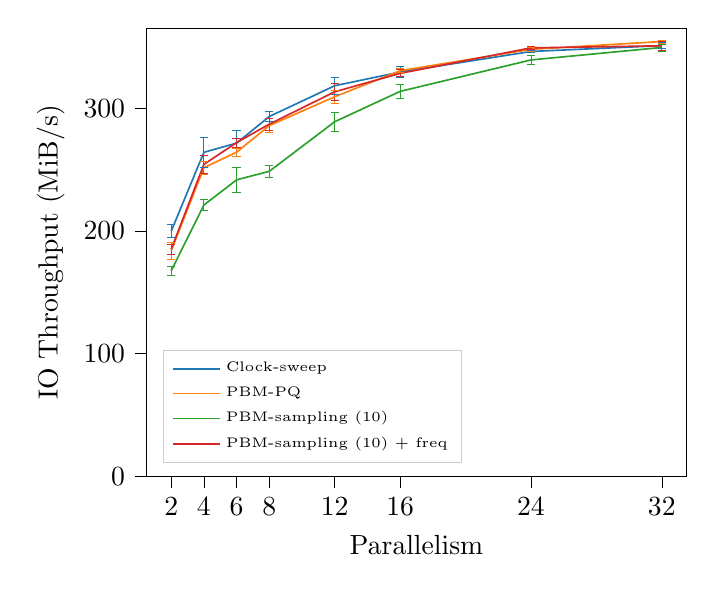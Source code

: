 % This file was created with tikzplotlib v0.10.1.
\begin{tikzpicture}

\definecolor{crimson2143940}{RGB}{214,39,40}
\definecolor{darkgray176}{RGB}{176,176,176}
\definecolor{darkorange25512714}{RGB}{255,127,14}
\definecolor{forestgreen4416044}{RGB}{44,160,44}
\definecolor{lightgray204}{RGB}{204,204,204}
\definecolor{steelblue31119180}{RGB}{31,119,180}

\begin{axis}[
legend cell align={left},
legend style={
  font=\tiny,
  fill opacity=0.8,
  draw opacity=1,
  text opacity=1,
  at={(0.03,0.03)},
  anchor=south west,
  draw=lightgray204
},
tick align=outside,
tick pos=left,
%title={Hardware IO rate vs parallelism - Sequential Scan Microbenchmarks},
x grid style={darkgray176},
xlabel={Parallelism},
xtick=data,
xmin=0.5, xmax=33.5,
xtick style={color=black},
y grid style={darkgray176},
ylabel={IO Throughput (MiB/s)},
ymin=0, ymax=365.046,
ytick style={color=black}
]
\path [draw=steelblue31119180, line width=0.3px]
(axis cs:2,194.317)
--(axis cs:2,205.211);

\path [draw=steelblue31119180, line width=0.3px]
(axis cs:4,251.808)
--(axis cs:4,276.234);

\path [draw=steelblue31119180, line width=0.3px]
(axis cs:6,261.072)
--(axis cs:6,281.93);

\path [draw=steelblue31119180, line width=0.3px]
(axis cs:8,289.207)
--(axis cs:8,297.125);

\path [draw=steelblue31119180, line width=0.3px]
(axis cs:12,311.34)
--(axis cs:12,325.086);

\path [draw=steelblue31119180, line width=0.3px]
(axis cs:16,325.098)
--(axis cs:16,333.617);

\path [draw=steelblue31119180, line width=0.3px]
(axis cs:24,345.162)
--(axis cs:24,347.069);

\path [draw=steelblue31119180, line width=0.3px]
(axis cs:32,348.466)
--(axis cs:32,353.289);

\addplot [line width=0.3px, steelblue31119180, mark=-, mark size=1.5, mark options={solid}, only marks, forget plot]
table {%
2 194.317
4 251.808
6 261.072
8 289.207
12 311.34
16 325.098
24 345.162
32 348.466
};
\addplot [line width=0.3px, steelblue31119180, mark=-, mark size=1.5, mark options={solid}, only marks, forget plot]
table {%
2 205.211
4 276.234
6 281.93
8 297.125
12 325.086
16 333.617
24 347.069
32 353.289
};
\path [draw=darkorange25512714, line width=0.3px]
(axis cs:2,176.948)
--(axis cs:2,190.684);

\path [draw=darkorange25512714, line width=0.3px]
(axis cs:4,246.309)
--(axis cs:4,256.653);

\path [draw=darkorange25512714, line width=0.3px]
(axis cs:6,260.743)
--(axis cs:6,267.481);

\path [draw=darkorange25512714, line width=0.3px]
(axis cs:8,279.969)
--(axis cs:8,291.474);

\path [draw=darkorange25512714, line width=0.3px]
(axis cs:12,304.061)
--(axis cs:12,314.453);

\path [draw=darkorange25512714, line width=0.3px]
(axis cs:16,328.686)
--(axis cs:16,332.178);

\path [draw=darkorange25512714, line width=0.3px]
(axis cs:24,346.505)
--(axis cs:24,349.226);

\path [draw=darkorange25512714, line width=0.3px]
(axis cs:32,352.958)
--(axis cs:32,355.48);

\addplot [line width=0.3px, darkorange25512714, mark=-, mark size=1.5, mark options={solid}, only marks, forget plot]
table {%
2 176.948
4 246.309
6 260.743
8 279.969
12 304.061
16 328.686
24 346.505
32 352.958
};
\addplot [line width=0.3px, darkorange25512714, mark=-, mark size=1.5, mark options={solid}, only marks, forget plot]
table {%
2 190.684
4 256.653
6 267.481
8 291.474
12 314.453
16 332.178
24 349.226
32 355.48
};
\path [draw=forestgreen4416044, line width=0.3px]
(axis cs:2,164.157)
--(axis cs:2,170.907);

\path [draw=forestgreen4416044, line width=0.3px]
(axis cs:4,216.594)
--(axis cs:4,225.586);

\path [draw=forestgreen4416044, line width=0.3px]
(axis cs:6,231.743)
--(axis cs:6,251.425);

\path [draw=forestgreen4416044, line width=0.3px]
(axis cs:8,243.8)
--(axis cs:8,253.297);

\path [draw=forestgreen4416044, line width=0.3px]
(axis cs:12,281.389)
--(axis cs:12,296.429);

\path [draw=forestgreen4416044, line width=0.3px]
(axis cs:16,308.164)
--(axis cs:16,319.079);

\path [draw=forestgreen4416044, line width=0.3px]
(axis cs:24,335.755)
--(axis cs:24,342.685);

\path [draw=forestgreen4416044, line width=0.3px]
(axis cs:32,346.518)
--(axis cs:32,352.219);

\addplot [line width=0.3px, forestgreen4416044, mark=-, mark size=1.5, mark options={solid}, only marks, forget plot]
table {%
2 164.157
4 216.594
6 231.743
8 243.8
12 281.389
16 308.164
24 335.755
32 346.518
};
\addplot [line width=0.3px, forestgreen4416044, mark=-, mark size=1.5, mark options={solid}, only marks, forget plot]
table {%
2 170.907
4 225.586
6 251.425
8 253.297
12 296.429
16 319.079
24 342.685
32 352.219
};
\path [draw=crimson2143940, line width=0.3px]
(axis cs:2,180.999)
--(axis cs:2,189.175);

\path [draw=crimson2143940, line width=0.3px]
(axis cs:4,246.966)
--(axis cs:4,261.477);

\path [draw=crimson2143940, line width=0.3px]
(axis cs:6,268.326)
--(axis cs:6,275.467);

\path [draw=crimson2143940, line width=0.3px]
(axis cs:8,281.978)
--(axis cs:8,291.894);

\path [draw=crimson2143940, line width=0.3px]
(axis cs:12,306.116)
--(axis cs:12,320.457);

\path [draw=crimson2143940, line width=0.3px]
(axis cs:16,325.425)
--(axis cs:16,331.124);

\path [draw=crimson2143940, line width=0.3px]
(axis cs:24,347.878)
--(axis cs:24,350.207);

\path [draw=crimson2143940, line width=0.3px]
(axis cs:32,347.1)
--(axis cs:32,354.357);

\addplot [line width=0.3px, crimson2143940, mark=-, mark size=1.5, mark options={solid}, only marks, forget plot]
table {%
2 180.999
4 246.966
6 268.326
8 281.978
12 306.116
16 325.425
24 347.878
32 347.1
};
\addplot [line width=0.3px, crimson2143940, mark=-, mark size=1.5, mark options={solid}, only marks, forget plot]
table {%
2 189.175
4 261.477
6 275.467
8 291.894
12 320.457
16 331.124
24 350.207
32 354.357
};
\addplot [semithick, steelblue31119180]
table {%
2 199.764
4 264.021
6 271.501
8 293.166
12 318.213
16 329.357
24 346.116
32 350.878
};
\addlegendentry{Clock-sweep}
\addplot [semithick, darkorange25512714]
table {%
2 183.816
4 251.481
6 264.112
8 285.721
12 309.257
16 330.432
24 347.865
32 354.219
};
\addlegendentry{PBM-PQ}
\addplot [semithick, forestgreen4416044]
table {%
2 167.532
4 221.09
6 241.584
8 248.549
12 288.909
16 313.622
24 339.22
32 349.368
};
\addlegendentry{PBM-sampling (10)}
\addplot [semithick, crimson2143940]
table {%
2 185.087
4 254.221
6 271.897
8 286.936
12 313.286
16 328.275
24 349.043
32 350.728
};
\addlegendentry{PBM-sampling (10) + freq}
\end{axis}

\end{tikzpicture}
